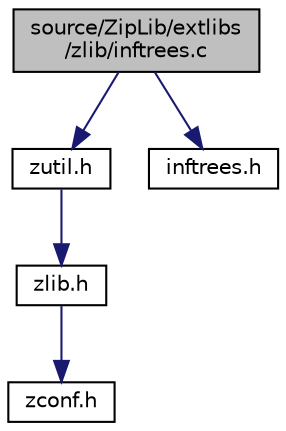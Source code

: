 digraph "source/ZipLib/extlibs/zlib/inftrees.c"
{
 // LATEX_PDF_SIZE
  edge [fontname="Helvetica",fontsize="10",labelfontname="Helvetica",labelfontsize="10"];
  node [fontname="Helvetica",fontsize="10",shape=record];
  Node1 [label="source/ZipLib/extlibs\l/zlib/inftrees.c",height=0.2,width=0.4,color="black", fillcolor="grey75", style="filled", fontcolor="black",tooltip=" "];
  Node1 -> Node2 [color="midnightblue",fontsize="10",style="solid",fontname="Helvetica"];
  Node2 [label="zutil.h",height=0.2,width=0.4,color="black", fillcolor="white", style="filled",URL="$zutil_8h.html",tooltip=" "];
  Node2 -> Node3 [color="midnightblue",fontsize="10",style="solid",fontname="Helvetica"];
  Node3 [label="zlib.h",height=0.2,width=0.4,color="black", fillcolor="white", style="filled",URL="$zlib_8h.html",tooltip=" "];
  Node3 -> Node4 [color="midnightblue",fontsize="10",style="solid",fontname="Helvetica"];
  Node4 [label="zconf.h",height=0.2,width=0.4,color="black", fillcolor="white", style="filled",URL="$zconf_8h.html",tooltip=" "];
  Node1 -> Node5 [color="midnightblue",fontsize="10",style="solid",fontname="Helvetica"];
  Node5 [label="inftrees.h",height=0.2,width=0.4,color="black", fillcolor="white", style="filled",URL="$inftrees_8h.html",tooltip=" "];
}
